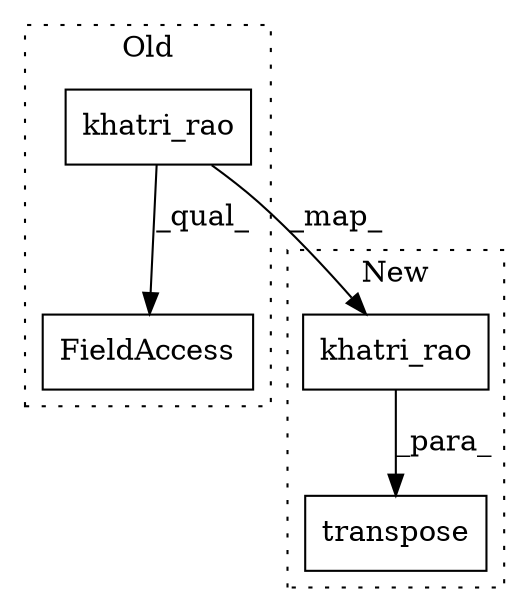digraph G {
subgraph cluster0 {
1 [label="khatri_rao" a="32" s="2023,2042" l="11,1" shape="box"];
4 [label="FieldAccess" a="22" s="2023" l="22" shape="box"];
label = "Old";
style="dotted";
}
subgraph cluster1 {
2 [label="khatri_rao" a="32" s="2042,2061" l="11,1" shape="box"];
3 [label="transpose" a="32" s="2032,2062" l="10,1" shape="box"];
label = "New";
style="dotted";
}
1 -> 4 [label="_qual_"];
1 -> 2 [label="_map_"];
2 -> 3 [label="_para_"];
}